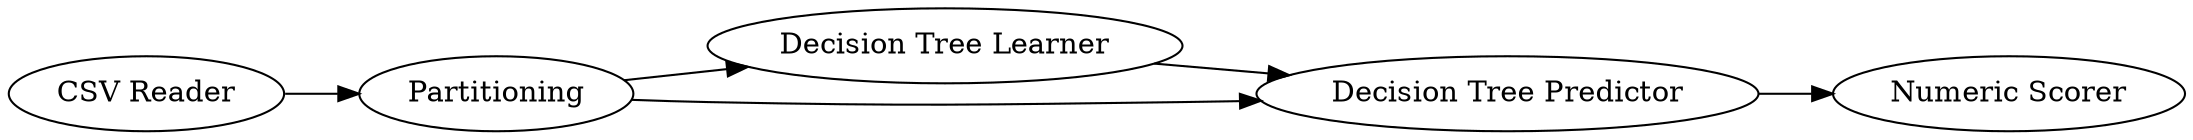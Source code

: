digraph {
	1 [label="CSV Reader"]
	2 [label=Partitioning]
	3 [label="Decision Tree Learner"]
	4 [label="Decision Tree Predictor"]
	5 [label="Numeric Scorer"]
	1 -> 2
	2 -> 3
	2 -> 4
	3 -> 4
	4 -> 5
	rankdir=LR
}
